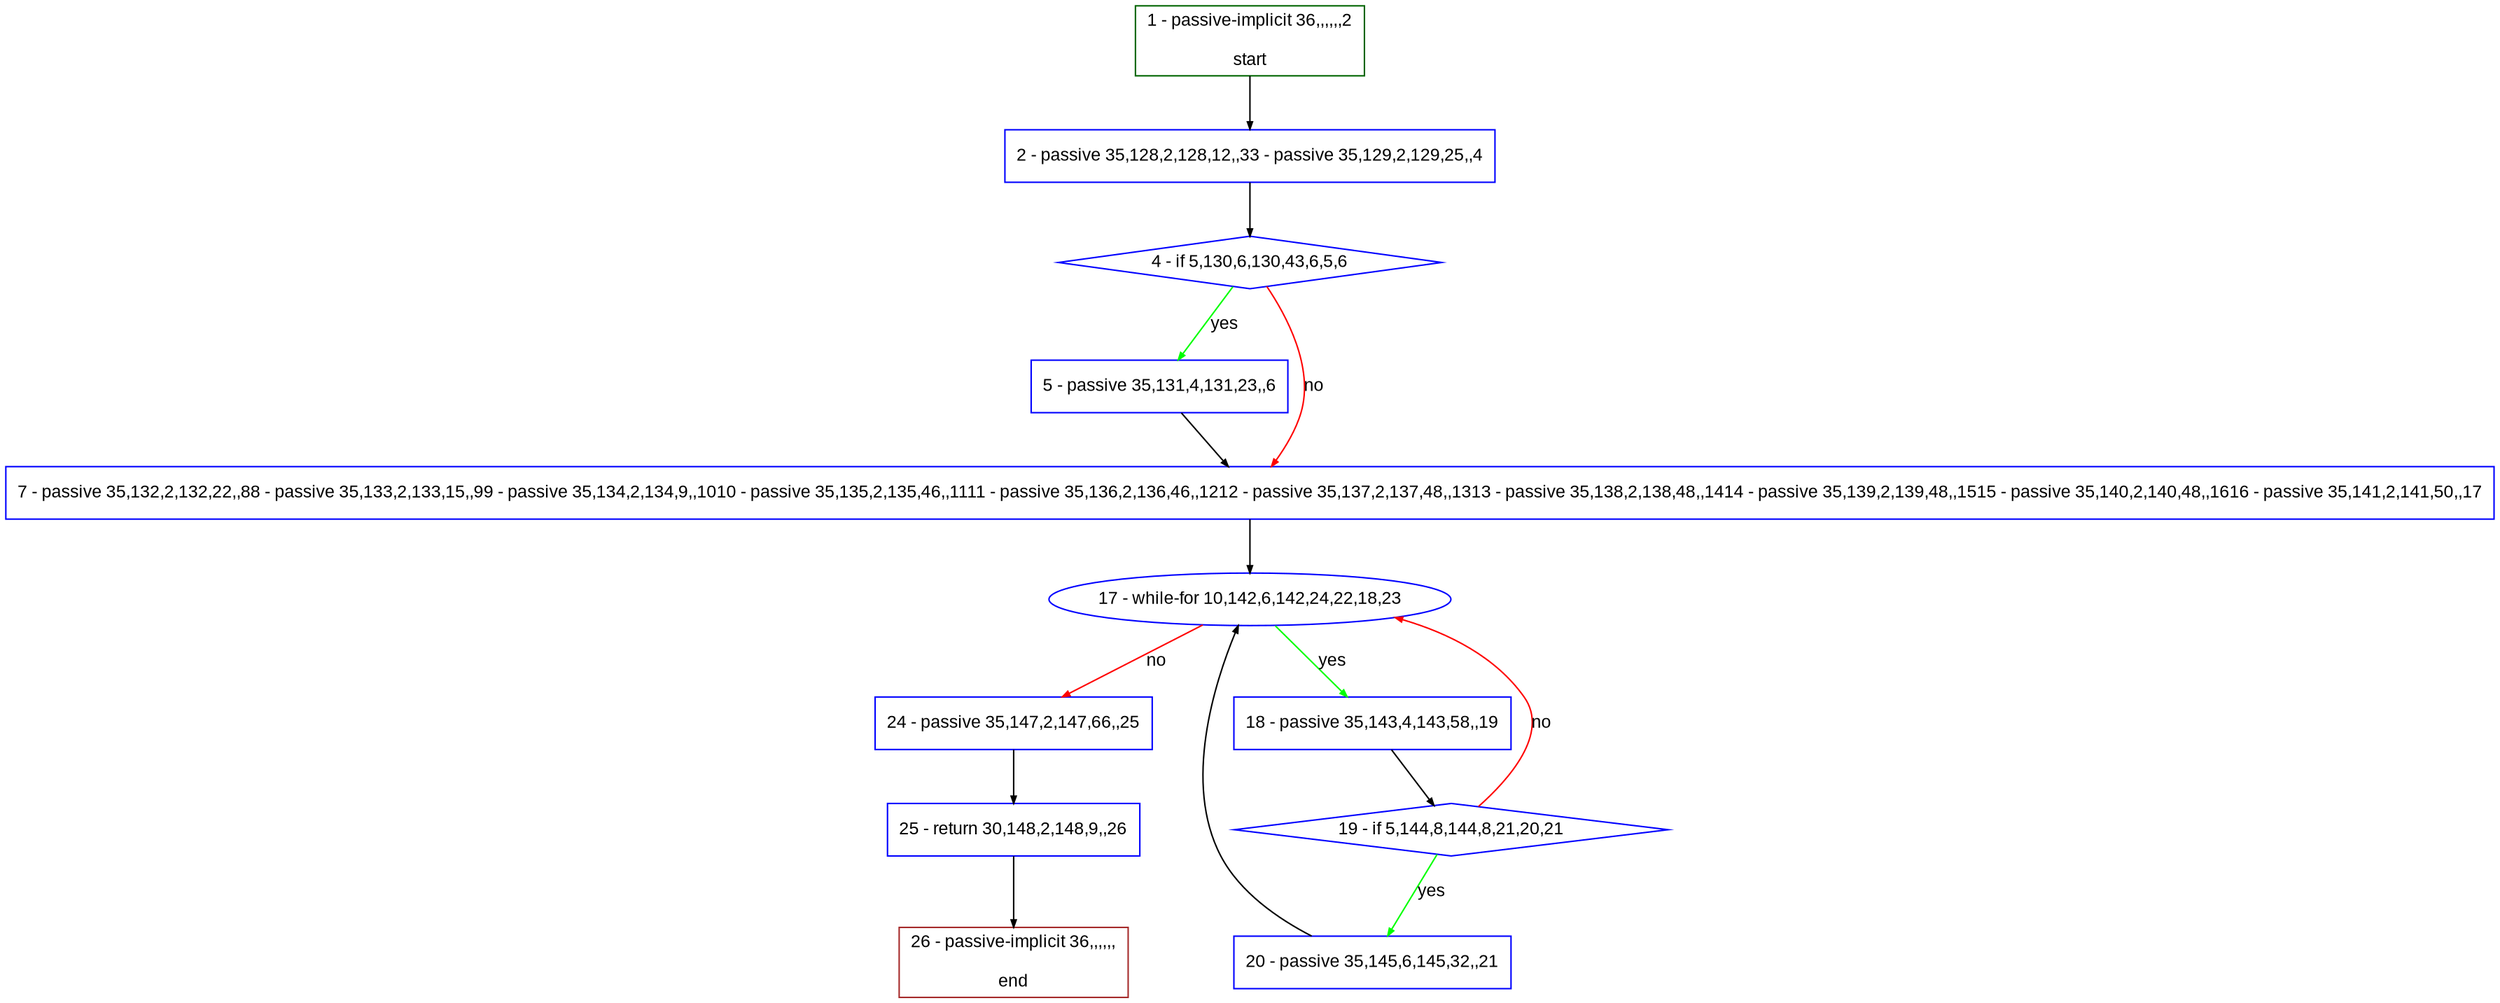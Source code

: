 digraph "" {
  graph [pack="true", label="", fontsize="12", packmode="clust", fontname="Arial", fillcolor="#FFFFCC", bgcolor="white", style="rounded,filled", compound="true"];
  node [node_initialized="no", label="", color="grey", fontsize="12", fillcolor="white", fontname="Arial", style="filled", shape="rectangle", compound="true", fixedsize="false"];
  edge [fontcolor="black", arrowhead="normal", arrowtail="none", arrowsize="0.5", ltail="", label="", color="black", fontsize="12", lhead="", fontname="Arial", dir="forward", compound="true"];
  __N1 [label="2 - passive 35,128,2,128,12,,33 - passive 35,129,2,129,25,,4", color="#0000ff", fillcolor="#ffffff", style="filled", shape="box"];
  __N2 [label="1 - passive-implicit 36,,,,,,2\n\nstart", color="#006400", fillcolor="#ffffff", style="filled", shape="box"];
  __N3 [label="4 - if 5,130,6,130,43,6,5,6", color="#0000ff", fillcolor="#ffffff", style="filled", shape="diamond"];
  __N4 [label="5 - passive 35,131,4,131,23,,6", color="#0000ff", fillcolor="#ffffff", style="filled", shape="box"];
  __N5 [label="7 - passive 35,132,2,132,22,,88 - passive 35,133,2,133,15,,99 - passive 35,134,2,134,9,,1010 - passive 35,135,2,135,46,,1111 - passive 35,136,2,136,46,,1212 - passive 35,137,2,137,48,,1313 - passive 35,138,2,138,48,,1414 - passive 35,139,2,139,48,,1515 - passive 35,140,2,140,48,,1616 - passive 35,141,2,141,50,,17", color="#0000ff", fillcolor="#ffffff", style="filled", shape="box"];
  __N6 [label="17 - while-for 10,142,6,142,24,22,18,23", color="#0000ff", fillcolor="#ffffff", style="filled", shape="oval"];
  __N7 [label="18 - passive 35,143,4,143,58,,19", color="#0000ff", fillcolor="#ffffff", style="filled", shape="box"];
  __N8 [label="24 - passive 35,147,2,147,66,,25", color="#0000ff", fillcolor="#ffffff", style="filled", shape="box"];
  __N9 [label="19 - if 5,144,8,144,8,21,20,21", color="#0000ff", fillcolor="#ffffff", style="filled", shape="diamond"];
  __N10 [label="20 - passive 35,145,6,145,32,,21", color="#0000ff", fillcolor="#ffffff", style="filled", shape="box"];
  __N11 [label="25 - return 30,148,2,148,9,,26", color="#0000ff", fillcolor="#ffffff", style="filled", shape="box"];
  __N12 [label="26 - passive-implicit 36,,,,,,\n\nend", color="#a52a2a", fillcolor="#ffffff", style="filled", shape="box"];
  __N2 -> __N1 [arrowhead="normal", arrowtail="none", color="#000000", label="", dir="forward"];
  __N1 -> __N3 [arrowhead="normal", arrowtail="none", color="#000000", label="", dir="forward"];
  __N3 -> __N4 [arrowhead="normal", arrowtail="none", color="#00ff00", label="yes", dir="forward"];
  __N3 -> __N5 [arrowhead="normal", arrowtail="none", color="#ff0000", label="no", dir="forward"];
  __N4 -> __N5 [arrowhead="normal", arrowtail="none", color="#000000", label="", dir="forward"];
  __N5 -> __N6 [arrowhead="normal", arrowtail="none", color="#000000", label="", dir="forward"];
  __N6 -> __N7 [arrowhead="normal", arrowtail="none", color="#00ff00", label="yes", dir="forward"];
  __N6 -> __N8 [arrowhead="normal", arrowtail="none", color="#ff0000", label="no", dir="forward"];
  __N7 -> __N9 [arrowhead="normal", arrowtail="none", color="#000000", label="", dir="forward"];
  __N9 -> __N6 [arrowhead="normal", arrowtail="none", color="#ff0000", label="no", dir="forward"];
  __N9 -> __N10 [arrowhead="normal", arrowtail="none", color="#00ff00", label="yes", dir="forward"];
  __N10 -> __N6 [arrowhead="normal", arrowtail="none", color="#000000", label="", dir="forward"];
  __N8 -> __N11 [arrowhead="normal", arrowtail="none", color="#000000", label="", dir="forward"];
  __N11 -> __N12 [arrowhead="normal", arrowtail="none", color="#000000", label="", dir="forward"];
}

